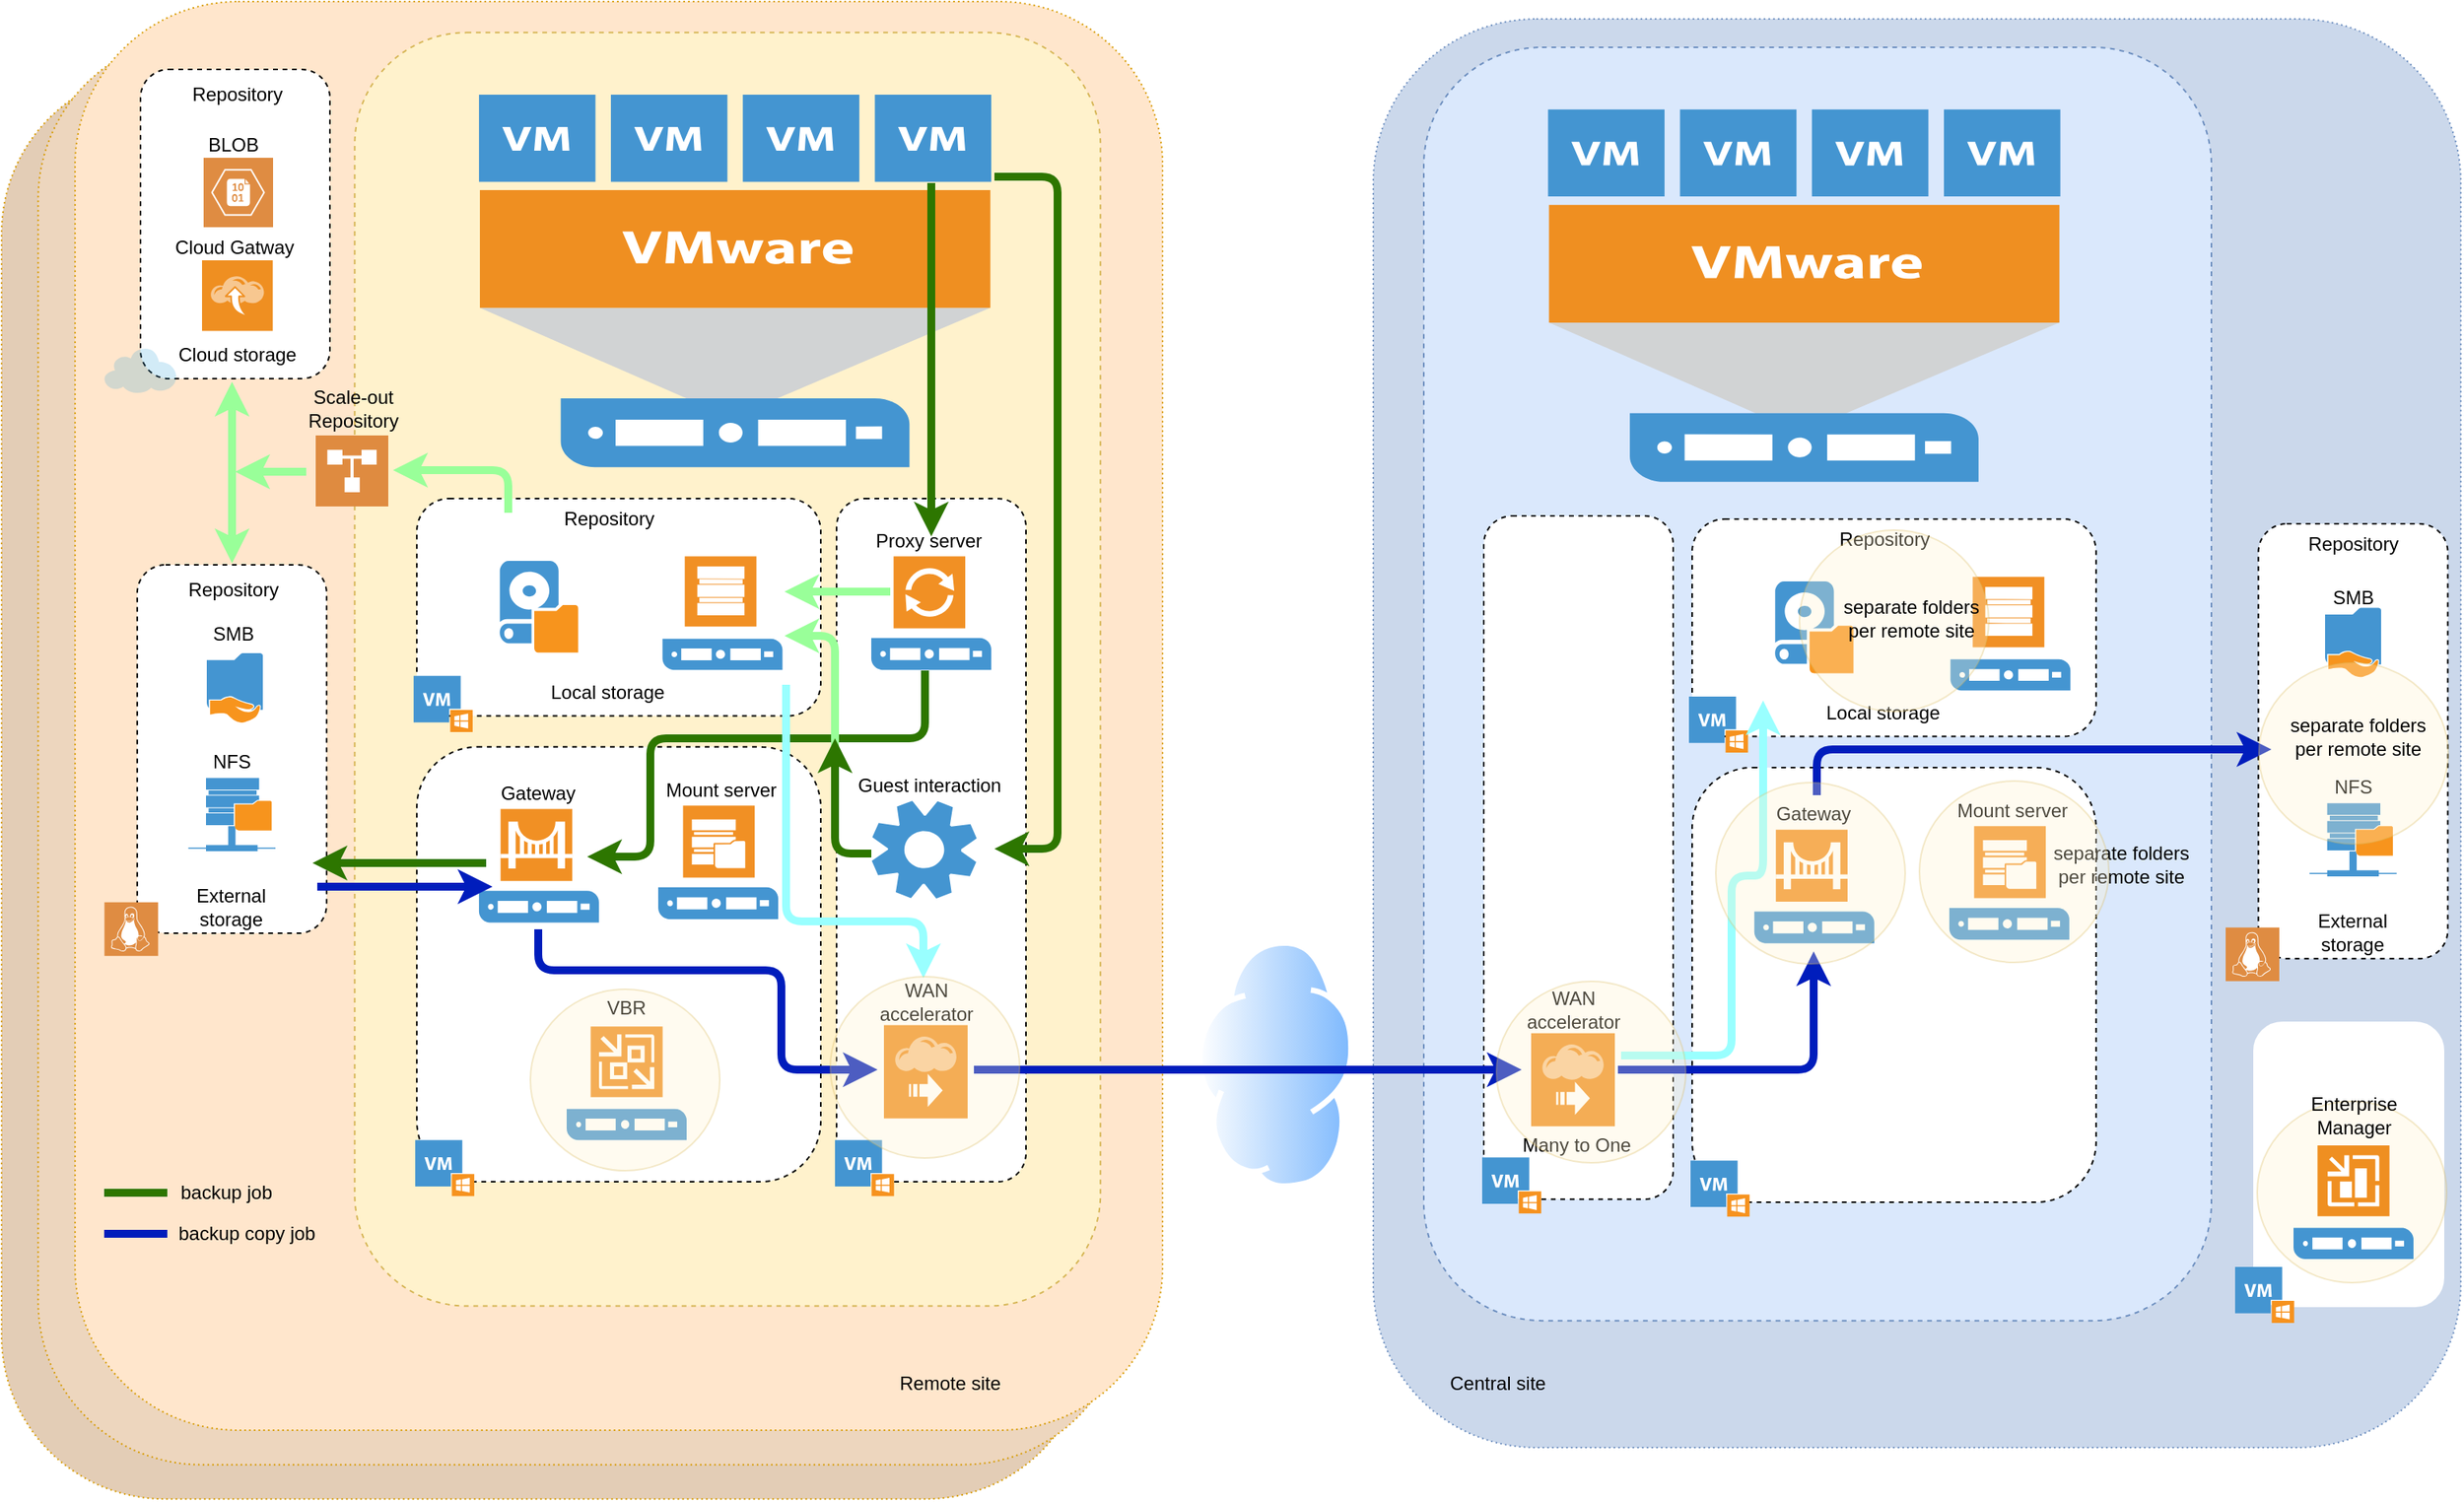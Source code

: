 <mxfile version="14.2.9" type="github">
  <diagram id="h3sAvr2P170l5RKoT_73" name="Page-1">
    <mxGraphModel dx="1941" dy="1081" grid="0" gridSize="19.685" guides="0" tooltips="1" connect="0" arrows="0" fold="1" page="1" pageScale="1" pageWidth="1654" pageHeight="1169" math="0" shadow="0">
      <root>
        <mxCell id="0" />
        <object label="Remote-Central site" id="1">
          <mxCell style="locked=1;" parent="0" />
        </object>
        <mxCell id="hCxuNIcvKfxnNHs4IzGK-46" value="" style="rounded=1;whiteSpace=wrap;html=1;dashed=1;dashPattern=1 2;strokeColor=#d79b00;fillColor=#E3CDB6;" parent="1" vertex="1">
          <mxGeometry x="52.005" y="144.575" width="688.97" height="905.5" as="geometry" />
        </mxCell>
        <mxCell id="hCxuNIcvKfxnNHs4IzGK-45" value="" style="rounded=1;whiteSpace=wrap;html=1;dashed=1;dashPattern=1 2;strokeColor=#d79b00;fillColor=#EDD6BE;" parent="1" vertex="1">
          <mxGeometry x="75.18" y="122.82" width="688.97" height="905.5" as="geometry" />
        </mxCell>
        <mxCell id="hCxuNIcvKfxnNHs4IzGK-2" value="" style="rounded=1;whiteSpace=wrap;html=1;dashed=1;dashPattern=1 2;fillColor=#ffe6cc;strokeColor=#d79b00;" parent="1" vertex="1">
          <mxGeometry x="98.55" y="101" width="688.97" height="905.5" as="geometry" />
        </mxCell>
        <mxCell id="hCxuNIcvKfxnNHs4IzGK-21" value="" style="rounded=1;whiteSpace=wrap;html=1;dashed=1;" parent="1" vertex="1">
          <mxGeometry x="137.91" y="458" width="120" height="233.55" as="geometry" />
        </mxCell>
        <mxCell id="hCxuNIcvKfxnNHs4IzGK-18" value="" style="shadow=0;dashed=0;html=1;strokeColor=none;fillColor=#4495D1;labelPosition=center;verticalLabelPosition=bottom;verticalAlign=top;align=center;outlineConnect=0;shape=mxgraph.veeam.shared_folder;" parent="1" vertex="1">
          <mxGeometry x="182.0" y="514.0" width="35.51" height="44.32" as="geometry" />
        </mxCell>
        <mxCell id="hCxuNIcvKfxnNHs4IzGK-20" value="" style="shadow=0;dashed=0;html=1;strokeColor=none;fillColor=#4495D1;labelPosition=center;verticalLabelPosition=bottom;verticalAlign=top;align=center;outlineConnect=0;shape=mxgraph.veeam.remote_repository;" parent="1" vertex="1">
          <mxGeometry x="170.31" y="593.12" width="55.2" height="46.4" as="geometry" />
        </mxCell>
        <mxCell id="hCxuNIcvKfxnNHs4IzGK-22" value="" style="rounded=1;whiteSpace=wrap;html=1;dashed=1;fillColor=#fff2cc;strokeColor=#d6b656;" parent="1" vertex="1">
          <mxGeometry x="275.71" y="120.68" width="472.44" height="807.08" as="geometry" />
        </mxCell>
        <mxCell id="hCxuNIcvKfxnNHs4IzGK-1" value="" style="pointerEvents=1;shadow=0;dashed=0;html=1;strokeColor=none;fillColor=#4495D1;labelPosition=center;verticalLabelPosition=bottom;verticalAlign=top;align=center;outlineConnect=0;shape=mxgraph.veeam.vmware_host;" parent="1" vertex="1">
          <mxGeometry x="354.45" y="160.05" width="324.53" height="236.02" as="geometry" />
        </mxCell>
        <mxCell id="hCxuNIcvKfxnNHs4IzGK-6" value="" style="rounded=1;whiteSpace=wrap;html=1;dashed=1;" parent="1" vertex="1">
          <mxGeometry x="580.98" y="415.96" width="120" height="433.07" as="geometry" />
        </mxCell>
        <mxCell id="hCxuNIcvKfxnNHs4IzGK-5" value="" style="shadow=0;dashed=0;html=1;strokeColor=none;fillColor=#4495D1;labelPosition=center;verticalLabelPosition=bottom;verticalAlign=top;align=center;outlineConnect=0;shape=mxgraph.veeam.proxy_server;dashPattern=1 2;" parent="1" vertex="1">
          <mxGeometry x="602.98" y="452.57" width="76" height="72" as="geometry" />
        </mxCell>
        <mxCell id="hCxuNIcvKfxnNHs4IzGK-10" value="" style="rounded=1;whiteSpace=wrap;html=1;dashed=1;" parent="1" vertex="1">
          <mxGeometry x="315.08" y="415.96" width="255.9" height="137.79" as="geometry" />
        </mxCell>
        <mxCell id="hCxuNIcvKfxnNHs4IzGK-13" value="" style="shadow=0;dashed=0;html=1;strokeColor=none;fillColor=#4495D1;labelPosition=center;verticalLabelPosition=bottom;verticalAlign=top;align=center;outlineConnect=0;shape=mxgraph.veeam.repository_server;" parent="1" vertex="1">
          <mxGeometry x="470.72" y="452.57" width="76" height="72" as="geometry" />
        </mxCell>
        <mxCell id="hCxuNIcvKfxnNHs4IzGK-19" value="" style="shadow=0;dashed=0;html=1;strokeColor=none;fillColor=#4495D1;labelPosition=center;verticalLabelPosition=bottom;verticalAlign=top;align=center;outlineConnect=0;shape=mxgraph.veeam.local_disk;" parent="1" vertex="1">
          <mxGeometry x="367.62" y="455.47" width="49.66" height="58.21" as="geometry" />
        </mxCell>
        <mxCell id="hCxuNIcvKfxnNHs4IzGK-24" value="SMB" style="text;html=1;strokeColor=none;fillColor=none;align=center;verticalAlign=middle;whiteSpace=wrap;rounded=0;dashed=1;" parent="1" vertex="1">
          <mxGeometry x="179.0" y="492" width="40" height="20" as="geometry" />
        </mxCell>
        <mxCell id="hCxuNIcvKfxnNHs4IzGK-25" value="NFS" style="text;html=1;strokeColor=none;fillColor=none;align=center;verticalAlign=middle;whiteSpace=wrap;rounded=0;dashed=1;" parent="1" vertex="1">
          <mxGeometry x="177.91" y="573.12" width="40" height="20" as="geometry" />
        </mxCell>
        <mxCell id="hCxuNIcvKfxnNHs4IzGK-26" value="External storage" style="text;html=1;strokeColor=none;fillColor=none;align=center;verticalAlign=middle;whiteSpace=wrap;rounded=0;dashed=1;" parent="1" vertex="1">
          <mxGeometry x="154.33" y="664.8" width="87.17" height="20" as="geometry" />
        </mxCell>
        <mxCell id="hCxuNIcvKfxnNHs4IzGK-32" value="Proxy server" style="text;html=1;strokeColor=none;fillColor=none;align=center;verticalAlign=middle;whiteSpace=wrap;rounded=0;dashed=1;" parent="1" vertex="1">
          <mxGeometry x="599.8" y="432.57" width="79.18" height="20" as="geometry" />
        </mxCell>
        <mxCell id="hCxuNIcvKfxnNHs4IzGK-33" value="Repository" style="text;html=1;strokeColor=none;fillColor=none;align=center;verticalAlign=middle;whiteSpace=wrap;rounded=0;dashed=1;" parent="1" vertex="1">
          <mxGeometry x="179.0" y="464" width="40" height="20" as="geometry" />
        </mxCell>
        <mxCell id="hCxuNIcvKfxnNHs4IzGK-34" value="Local storage" style="text;whiteSpace=wrap;html=1;" parent="1" vertex="1">
          <mxGeometry x="398.3" y="524.57" width="98.42" height="39.37" as="geometry" />
        </mxCell>
        <mxCell id="hCxuNIcvKfxnNHs4IzGK-35" value="Repository" style="text;html=1;strokeColor=none;fillColor=none;align=center;verticalAlign=middle;whiteSpace=wrap;rounded=0;dashed=1;" parent="1" vertex="1">
          <mxGeometry x="417.28" y="418.96" width="40" height="20" as="geometry" />
        </mxCell>
        <mxCell id="hCxuNIcvKfxnNHs4IzGK-7" value="" style="shadow=0;dashed=0;html=1;strokeColor=none;fillColor=#EF8F21;labelPosition=center;verticalLabelPosition=bottom;verticalAlign=top;align=center;outlineConnect=0;shape=mxgraph.veeam.2d.built_in_wan_acceleration;" parent="1" vertex="1">
          <mxGeometry x="611.01" y="749.8" width="53.03" height="59.05" as="geometry" />
        </mxCell>
        <mxCell id="hCxuNIcvKfxnNHs4IzGK-8" value="" style="shadow=0;dashed=0;html=1;strokeColor=none;fillColor=#4495D1;labelPosition=center;verticalLabelPosition=bottom;verticalAlign=top;align=center;outlineConnect=0;shape=mxgraph.veeam.2d.service;fontSize=8;" parent="1" vertex="1">
          <mxGeometry x="603.32" y="607.57" width="66.43" height="61.92" as="geometry" />
        </mxCell>
        <mxCell id="hCxuNIcvKfxnNHs4IzGK-30" value="Guest interaction " style="text;html=1;strokeColor=none;fillColor=none;align=center;verticalAlign=middle;whiteSpace=wrap;rounded=0;dashed=1;" parent="1" vertex="1">
          <mxGeometry x="591.01" y="587.57" width="98.42" height="20" as="geometry" />
        </mxCell>
        <mxCell id="hCxuNIcvKfxnNHs4IzGK-31" value="WAN accelerator" style="text;html=1;strokeColor=none;fillColor=none;align=center;verticalAlign=middle;whiteSpace=wrap;rounded=0;dashed=1;" parent="1" vertex="1">
          <mxGeometry x="617.53" y="724.57" width="40" height="20" as="geometry" />
        </mxCell>
        <mxCell id="hCxuNIcvKfxnNHs4IzGK-11" value="" style="rounded=1;whiteSpace=wrap;html=1;dashed=1;" parent="1" vertex="1">
          <mxGeometry x="315.08" y="573.43" width="255.9" height="275.59" as="geometry" />
        </mxCell>
        <mxCell id="hCxuNIcvKfxnNHs4IzGK-4" value="" style="shadow=0;dashed=0;html=1;strokeColor=none;fillColor=#4495D1;labelPosition=center;verticalLabelPosition=bottom;verticalAlign=top;align=center;outlineConnect=0;shape=mxgraph.veeam.2d.veeam_backup_and_replication_server;dashPattern=1 2;" parent="1" vertex="1">
          <mxGeometry x="410.01" y="750.57" width="76" height="72" as="geometry" />
        </mxCell>
        <mxCell id="hCxuNIcvKfxnNHs4IzGK-9" value="" style="shadow=0;dashed=0;html=1;strokeColor=none;fillColor=#4495D1;labelPosition=center;verticalLabelPosition=bottom;verticalAlign=top;align=center;outlineConnect=0;shape=mxgraph.veeam.mount_server;" parent="1" vertex="1">
          <mxGeometry x="468.01" y="610.57" width="76" height="72" as="geometry" />
        </mxCell>
        <mxCell id="hCxuNIcvKfxnNHs4IzGK-12" value="" style="shadow=0;dashed=0;html=1;strokeColor=none;fillColor=#4495D1;labelPosition=center;verticalLabelPosition=bottom;verticalAlign=top;align=center;outlineConnect=0;shape=mxgraph.veeam.gateway_server;" parent="1" vertex="1">
          <mxGeometry x="354.45" y="612.8" width="76" height="72" as="geometry" />
        </mxCell>
        <mxCell id="hCxuNIcvKfxnNHs4IzGK-27" value="VBR" style="text;html=1;strokeColor=none;fillColor=none;align=center;verticalAlign=middle;whiteSpace=wrap;rounded=0;dashed=1;" parent="1" vertex="1">
          <mxGeometry x="428.01" y="728.57" width="40" height="20" as="geometry" />
        </mxCell>
        <mxCell id="hCxuNIcvKfxnNHs4IzGK-28" value="Gateway" style="text;html=1;strokeColor=none;fillColor=none;align=center;verticalAlign=middle;whiteSpace=wrap;rounded=0;dashed=1;" parent="1" vertex="1">
          <mxGeometry x="372.45" y="592.8" width="40" height="20" as="geometry" />
        </mxCell>
        <mxCell id="hCxuNIcvKfxnNHs4IzGK-29" value="Mount server" style="text;html=1;strokeColor=none;fillColor=none;align=center;verticalAlign=middle;whiteSpace=wrap;rounded=0;dashed=1;" parent="1" vertex="1">
          <mxGeometry x="468.01" y="590.57" width="80.43" height="20" as="geometry" />
        </mxCell>
        <mxCell id="hCxuNIcvKfxnNHs4IzGK-39" value="" style="shadow=0;dashed=0;html=1;strokeColor=none;fillColor=#4495D1;labelPosition=center;verticalLabelPosition=bottom;verticalAlign=top;align=center;outlineConnect=0;shape=mxgraph.veeam.vm_windows;" parent="1" vertex="1">
          <mxGeometry x="579.98" y="822.59" width="37.39" height="35.54" as="geometry" />
        </mxCell>
        <mxCell id="hCxuNIcvKfxnNHs4IzGK-40" value="" style="shadow=0;dashed=0;html=1;strokeColor=none;fillColor=#4495D1;labelPosition=center;verticalLabelPosition=bottom;verticalAlign=top;align=center;outlineConnect=0;shape=mxgraph.veeam.vm_windows;" parent="1" vertex="1">
          <mxGeometry x="314.06" y="822.59" width="37.39" height="35.54" as="geometry" />
        </mxCell>
        <mxCell id="hCxuNIcvKfxnNHs4IzGK-41" value="" style="shadow=0;dashed=0;html=1;strokeColor=none;fillColor=#4495D1;labelPosition=center;verticalLabelPosition=bottom;verticalAlign=top;align=center;outlineConnect=0;shape=mxgraph.veeam.vm_windows;" parent="1" vertex="1">
          <mxGeometry x="313.055" y="528.405" width="37.39" height="35.54" as="geometry" />
        </mxCell>
        <mxCell id="hCxuNIcvKfxnNHs4IzGK-42" value="" style="pointerEvents=1;shadow=0;dashed=0;html=1;strokeColor=none;fillColor=#DF8C42;labelPosition=center;verticalLabelPosition=bottom;verticalAlign=top;align=center;outlineConnect=0;shape=mxgraph.veeam2.linux;" parent="1" vertex="1">
          <mxGeometry x="117.17" y="671.85" width="34" height="34" as="geometry" />
        </mxCell>
        <mxCell id="hCxuNIcvKfxnNHs4IzGK-47" value="Remote site" style="text;html=1;strokeColor=none;fillColor=none;align=center;verticalAlign=middle;whiteSpace=wrap;rounded=0;dashed=1;" parent="1" vertex="1">
          <mxGeometry x="610.35" y="967.13" width="85.85" height="20" as="geometry" />
        </mxCell>
        <mxCell id="hCxuNIcvKfxnNHs4IzGK-68" value="" style="rounded=1;whiteSpace=wrap;html=1;dashed=1;dashPattern=1 2;strokeColor=#6c8ebf;fillColor=#CBD8EB;" parent="1" vertex="1">
          <mxGeometry x="921" y="112" width="688.97" height="905.5" as="geometry" />
        </mxCell>
        <mxCell id="hCxuNIcvKfxnNHs4IzGK-69" value="" style="rounded=1;whiteSpace=wrap;html=1;dashed=1;" parent="1" vertex="1">
          <mxGeometry x="1481.74" y="432.0" width="120" height="275.59" as="geometry" />
        </mxCell>
        <mxCell id="hCxuNIcvKfxnNHs4IzGK-70" value="" style="shadow=0;dashed=0;html=1;strokeColor=none;fillColor=#4495D1;labelPosition=center;verticalLabelPosition=bottom;verticalAlign=top;align=center;outlineConnect=0;shape=mxgraph.veeam.shared_folder;" parent="1" vertex="1">
          <mxGeometry x="1523.99" y="485.21" width="35.51" height="44.32" as="geometry" />
        </mxCell>
        <mxCell id="hCxuNIcvKfxnNHs4IzGK-71" value="" style="shadow=0;dashed=0;html=1;strokeColor=none;fillColor=#4495D1;labelPosition=center;verticalLabelPosition=bottom;verticalAlign=top;align=center;outlineConnect=0;shape=mxgraph.veeam.remote_repository;" parent="1" vertex="1">
          <mxGeometry x="1514.14" y="609.16" width="55.2" height="46.4" as="geometry" />
        </mxCell>
        <mxCell id="hCxuNIcvKfxnNHs4IzGK-72" value="" style="rounded=1;whiteSpace=wrap;html=1;dashed=1;fillColor=#dae8fc;strokeColor=#6c8ebf;" parent="1" vertex="1">
          <mxGeometry x="953" y="130" width="499" height="807.08" as="geometry" />
        </mxCell>
        <mxCell id="hCxuNIcvKfxnNHs4IzGK-73" value="" style="pointerEvents=1;shadow=0;dashed=0;html=1;strokeColor=none;fillColor=#4495D1;labelPosition=center;verticalLabelPosition=bottom;verticalAlign=top;align=center;outlineConnect=0;shape=mxgraph.veeam.vmware_host;" parent="1" vertex="1">
          <mxGeometry x="1031.74" y="169.37" width="324.53" height="236.02" as="geometry" />
        </mxCell>
        <mxCell id="hCxuNIcvKfxnNHs4IzGK-74" value="" style="rounded=1;whiteSpace=wrap;html=1;dashed=1;" parent="1" vertex="1">
          <mxGeometry x="991" y="427" width="120" height="433.07" as="geometry" />
        </mxCell>
        <mxCell id="hCxuNIcvKfxnNHs4IzGK-75" value="" style="shadow=0;dashed=0;html=1;strokeColor=none;fillColor=#4495D1;labelPosition=center;verticalLabelPosition=bottom;verticalAlign=top;align=center;outlineConnect=0;shape=mxgraph.veeam.proxy_server;dashPattern=1 2;" parent="1" vertex="1">
          <mxGeometry x="1013" y="463.61" width="76" height="72" as="geometry" />
        </mxCell>
        <mxCell id="hCxuNIcvKfxnNHs4IzGK-76" value="" style="rounded=1;whiteSpace=wrap;html=1;dashed=1;" parent="1" vertex="1">
          <mxGeometry x="1123.02" y="429" width="255.9" height="137.79" as="geometry" />
        </mxCell>
        <mxCell id="hCxuNIcvKfxnNHs4IzGK-77" value="" style="shadow=0;dashed=0;html=1;strokeColor=none;fillColor=#4495D1;labelPosition=center;verticalLabelPosition=bottom;verticalAlign=top;align=center;outlineConnect=0;shape=mxgraph.veeam.repository_server;" parent="1" vertex="1">
          <mxGeometry x="1286.66" y="465.61" width="76" height="72" as="geometry" />
        </mxCell>
        <mxCell id="hCxuNIcvKfxnNHs4IzGK-78" value="" style="shadow=0;dashed=0;html=1;strokeColor=none;fillColor=#4495D1;labelPosition=center;verticalLabelPosition=bottom;verticalAlign=top;align=center;outlineConnect=0;shape=mxgraph.veeam.local_disk;" parent="1" vertex="1">
          <mxGeometry x="1175.56" y="468.51" width="49.66" height="58.21" as="geometry" />
        </mxCell>
        <mxCell id="hCxuNIcvKfxnNHs4IzGK-79" value="SMB" style="text;html=1;strokeColor=none;fillColor=none;align=center;verticalAlign=middle;whiteSpace=wrap;rounded=0;dashed=1;" parent="1" vertex="1">
          <mxGeometry x="1521.75" y="469.37" width="40" height="20" as="geometry" />
        </mxCell>
        <mxCell id="hCxuNIcvKfxnNHs4IzGK-80" value="NFS" style="text;html=1;strokeColor=none;fillColor=none;align=center;verticalAlign=middle;whiteSpace=wrap;rounded=0;dashed=1;" parent="1" vertex="1">
          <mxGeometry x="1521.74" y="589.16" width="40" height="20" as="geometry" />
        </mxCell>
        <mxCell id="hCxuNIcvKfxnNHs4IzGK-81" value="External storage" style="text;html=1;strokeColor=none;fillColor=none;align=center;verticalAlign=middle;whiteSpace=wrap;rounded=0;dashed=1;" parent="1" vertex="1">
          <mxGeometry x="1498.16" y="680.84" width="87.17" height="20" as="geometry" />
        </mxCell>
        <mxCell id="hCxuNIcvKfxnNHs4IzGK-82" value="Proxy server" style="text;html=1;strokeColor=none;fillColor=none;align=center;verticalAlign=middle;whiteSpace=wrap;rounded=0;dashed=1;" parent="1" vertex="1">
          <mxGeometry x="1009.82" y="443.61" width="79.18" height="20" as="geometry" />
        </mxCell>
        <mxCell id="hCxuNIcvKfxnNHs4IzGK-83" value="Repository" style="text;html=1;strokeColor=none;fillColor=none;align=center;verticalAlign=middle;whiteSpace=wrap;rounded=0;dashed=1;" parent="1" vertex="1">
          <mxGeometry x="1521.5" y="435" width="40" height="20" as="geometry" />
        </mxCell>
        <mxCell id="hCxuNIcvKfxnNHs4IzGK-84" value="Local storage" style="text;whiteSpace=wrap;html=1;" parent="1" vertex="1">
          <mxGeometry x="1206.24" y="537.61" width="98.42" height="39.37" as="geometry" />
        </mxCell>
        <mxCell id="hCxuNIcvKfxnNHs4IzGK-85" value="Repository" style="text;html=1;strokeColor=none;fillColor=none;align=center;verticalAlign=middle;whiteSpace=wrap;rounded=0;dashed=1;" parent="1" vertex="1">
          <mxGeometry x="1225.22" y="432" width="40" height="20" as="geometry" />
        </mxCell>
        <mxCell id="hCxuNIcvKfxnNHs4IzGK-86" value="" style="shadow=0;dashed=0;html=1;strokeColor=none;fillColor=#EF8F21;labelPosition=center;verticalLabelPosition=bottom;verticalAlign=top;align=center;outlineConnect=0;shape=mxgraph.veeam.2d.built_in_wan_acceleration;" parent="1" vertex="1">
          <mxGeometry x="1021.03" y="754.84" width="53.03" height="59.05" as="geometry" />
        </mxCell>
        <mxCell id="hCxuNIcvKfxnNHs4IzGK-87" value="" style="shadow=0;dashed=0;html=1;strokeColor=none;fillColor=#4495D1;labelPosition=center;verticalLabelPosition=bottom;verticalAlign=top;align=center;outlineConnect=0;shape=mxgraph.veeam.2d.service;fontSize=8;" parent="1" vertex="1">
          <mxGeometry x="1016.34" y="611.61" width="66.43" height="61.92" as="geometry" />
        </mxCell>
        <mxCell id="hCxuNIcvKfxnNHs4IzGK-88" value="Guest interaction " style="text;html=1;strokeColor=none;fillColor=none;align=center;verticalAlign=middle;whiteSpace=wrap;rounded=0;dashed=1;" parent="1" vertex="1">
          <mxGeometry x="1004.03" y="591.61" width="98.42" height="20" as="geometry" />
        </mxCell>
        <mxCell id="hCxuNIcvKfxnNHs4IzGK-89" value="WAN accelerator" style="text;html=1;strokeColor=none;fillColor=none;align=center;verticalAlign=middle;whiteSpace=wrap;rounded=0;dashed=1;" parent="1" vertex="1">
          <mxGeometry x="1027.55" y="729.61" width="40" height="20" as="geometry" />
        </mxCell>
        <mxCell id="hCxuNIcvKfxnNHs4IzGK-90" value="" style="rounded=1;whiteSpace=wrap;html=1;dashed=1;" parent="1" vertex="1">
          <mxGeometry x="1123.02" y="586.47" width="255.9" height="275.59" as="geometry" />
        </mxCell>
        <mxCell id="hCxuNIcvKfxnNHs4IzGK-91" value="" style="shadow=0;dashed=0;html=1;strokeColor=none;fillColor=#4495D1;labelPosition=center;verticalLabelPosition=bottom;verticalAlign=top;align=center;outlineConnect=0;shape=mxgraph.veeam.2d.veeam_backup_and_replication_server;dashPattern=1 2;" parent="1" vertex="1">
          <mxGeometry x="1195" y="757" width="76" height="72" as="geometry" />
        </mxCell>
        <mxCell id="hCxuNIcvKfxnNHs4IzGK-92" value="" style="shadow=0;dashed=0;html=1;strokeColor=none;fillColor=#4495D1;labelPosition=center;verticalLabelPosition=bottom;verticalAlign=top;align=center;outlineConnect=0;shape=mxgraph.veeam.mount_server;" parent="1" vertex="1">
          <mxGeometry x="1285.95" y="623.61" width="76" height="72" as="geometry" />
        </mxCell>
        <mxCell id="hCxuNIcvKfxnNHs4IzGK-93" value="" style="shadow=0;dashed=0;html=1;strokeColor=none;fillColor=#4495D1;labelPosition=center;verticalLabelPosition=bottom;verticalAlign=top;align=center;outlineConnect=0;shape=mxgraph.veeam.gateway_server;" parent="1" vertex="1">
          <mxGeometry x="1162.39" y="625.84" width="76" height="72" as="geometry" />
        </mxCell>
        <mxCell id="hCxuNIcvKfxnNHs4IzGK-94" value="VBR" style="text;html=1;strokeColor=none;fillColor=none;align=center;verticalAlign=middle;whiteSpace=wrap;rounded=0;dashed=1;" parent="1" vertex="1">
          <mxGeometry x="1213" y="735.0" width="40" height="20" as="geometry" />
        </mxCell>
        <mxCell id="hCxuNIcvKfxnNHs4IzGK-95" value="Gateway" style="text;html=1;strokeColor=none;fillColor=none;align=center;verticalAlign=middle;whiteSpace=wrap;rounded=0;dashed=1;" parent="1" vertex="1">
          <mxGeometry x="1180.39" y="605.84" width="40" height="20" as="geometry" />
        </mxCell>
        <mxCell id="hCxuNIcvKfxnNHs4IzGK-96" value="Mount server" style="text;html=1;strokeColor=none;fillColor=none;align=center;verticalAlign=middle;whiteSpace=wrap;rounded=0;dashed=1;" parent="1" vertex="1">
          <mxGeometry x="1285.95" y="603.61" width="80.43" height="20" as="geometry" />
        </mxCell>
        <mxCell id="hCxuNIcvKfxnNHs4IzGK-97" value="" style="shadow=0;dashed=0;html=1;strokeColor=none;fillColor=#4495D1;labelPosition=center;verticalLabelPosition=bottom;verticalAlign=top;align=center;outlineConnect=0;shape=mxgraph.veeam.vm_windows;" parent="1" vertex="1">
          <mxGeometry x="990" y="833.63" width="37.39" height="35.54" as="geometry" />
        </mxCell>
        <mxCell id="hCxuNIcvKfxnNHs4IzGK-98" value="" style="shadow=0;dashed=0;html=1;strokeColor=none;fillColor=#4495D1;labelPosition=center;verticalLabelPosition=bottom;verticalAlign=top;align=center;outlineConnect=0;shape=mxgraph.veeam.vm_windows;" parent="1" vertex="1">
          <mxGeometry x="1122" y="835.63" width="37.39" height="35.54" as="geometry" />
        </mxCell>
        <mxCell id="hCxuNIcvKfxnNHs4IzGK-99" value="" style="shadow=0;dashed=0;html=1;strokeColor=none;fillColor=#4495D1;labelPosition=center;verticalLabelPosition=bottom;verticalAlign=top;align=center;outlineConnect=0;shape=mxgraph.veeam.vm_windows;" parent="1" vertex="1">
          <mxGeometry x="1120.995" y="541.445" width="37.39" height="35.54" as="geometry" />
        </mxCell>
        <mxCell id="hCxuNIcvKfxnNHs4IzGK-100" value="" style="pointerEvents=1;shadow=0;dashed=0;html=1;strokeColor=none;fillColor=#DF8C42;labelPosition=center;verticalLabelPosition=bottom;verticalAlign=top;align=center;outlineConnect=0;shape=mxgraph.veeam2.linux;" parent="1" vertex="1">
          <mxGeometry x="1461" y="687.89" width="34" height="34" as="geometry" />
        </mxCell>
        <mxCell id="hCxuNIcvKfxnNHs4IzGK-101" value="Central site" style="text;html=1;strokeColor=none;fillColor=none;align=center;verticalAlign=middle;whiteSpace=wrap;rounded=0;dashed=1;" parent="1" vertex="1">
          <mxGeometry x="957.0" y="967" width="85.85" height="20" as="geometry" />
        </mxCell>
        <mxCell id="hCxuNIcvKfxnNHs4IzGK-113" value="" style="rounded=1;whiteSpace=wrap;html=1;dashed=1;" parent="1" vertex="1">
          <mxGeometry x="140" y="144" width="120" height="196" as="geometry" />
        </mxCell>
        <mxCell id="hCxuNIcvKfxnNHs4IzGK-114" value="Cloud storage" style="text;html=1;strokeColor=none;fillColor=none;align=center;verticalAlign=middle;whiteSpace=wrap;rounded=0;dashed=1;" parent="1" vertex="1">
          <mxGeometry x="158.0" y="315.0" width="87.17" height="20" as="geometry" />
        </mxCell>
        <mxCell id="hCxuNIcvKfxnNHs4IzGK-115" value="Scale-out Repository" style="text;html=1;strokeColor=none;fillColor=none;align=center;verticalAlign=middle;whiteSpace=wrap;rounded=0;dashed=1;" parent="1" vertex="1">
          <mxGeometry x="245" y="336" width="60.24" height="45" as="geometry" />
        </mxCell>
        <mxCell id="hCxuNIcvKfxnNHs4IzGK-116" value="" style="pointerEvents=1;shadow=0;dashed=0;html=1;strokeColor=none;fillColor=#DF8C42;labelPosition=center;verticalLabelPosition=bottom;verticalAlign=top;align=center;outlineConnect=0;shape=mxgraph.veeam2.scale_out_backup_repository2;" parent="1" vertex="1">
          <mxGeometry x="251" y="376" width="46" height="45" as="geometry" />
        </mxCell>
        <mxCell id="hCxuNIcvKfxnNHs4IzGK-117" value="" style="shadow=0;dashed=0;html=1;strokeColor=none;fillColor=#EF8F21;labelPosition=center;verticalLabelPosition=bottom;verticalAlign=top;align=center;outlineConnect=0;shape=mxgraph.veeam.2d.veeam_cloud_connect;" parent="1" vertex="1">
          <mxGeometry x="179" y="265" width="44.8" height="44.8" as="geometry" />
        </mxCell>
        <mxCell id="hCxuNIcvKfxnNHs4IzGK-118" value="&lt;br&gt;&lt;div&gt;Repository&lt;/div&gt;" style="text;html=1;strokeColor=none;fillColor=none;align=center;verticalAlign=middle;whiteSpace=wrap;rounded=0;dashed=1;" parent="1" vertex="1">
          <mxGeometry x="170" y="145" width="63" height="13" as="geometry" />
        </mxCell>
        <mxCell id="hCxuNIcvKfxnNHs4IzGK-119" value="" style="pointerEvents=1;shadow=0;dashed=0;html=1;strokeColor=none;fillColor=#DF8C42;labelPosition=center;verticalLabelPosition=bottom;verticalAlign=top;align=center;outlineConnect=0;shape=mxgraph.veeam2.azure_blob;" parent="1" vertex="1">
          <mxGeometry x="180" y="200" width="44" height="44" as="geometry" />
        </mxCell>
        <mxCell id="hCxuNIcvKfxnNHs4IzGK-120" value="&lt;div&gt;BLOB&lt;/div&gt;&lt;div&gt;&lt;/div&gt;" style="text;whiteSpace=wrap;html=1;" parent="1" vertex="1">
          <mxGeometry x="181" y="178.0" width="40.51" height="23.84" as="geometry" />
        </mxCell>
        <mxCell id="hCxuNIcvKfxnNHs4IzGK-121" value="Cloud Gatway" style="text;whiteSpace=wrap;html=1;" parent="1" vertex="1">
          <mxGeometry x="160" y="243" width="99" height="24.01" as="geometry" />
        </mxCell>
        <mxCell id="hCxuNIcvKfxnNHs4IzGK-124" value="" style="shadow=0;dashed=0;html=1;strokeColor=#001DBC;fillColor=#0050ef;labelPosition=center;verticalLabelPosition=bottom;verticalAlign=top;align=center;outlineConnect=0;shape=mxgraph.veeam.2d.cloud;fontColor=#ffffff;strokeWidth=4;" parent="1" vertex="1">
          <mxGeometry x="117" y="321" width="45.8" height="28" as="geometry" />
        </mxCell>
        <mxCell id="hCxuNIcvKfxnNHs4IzGK-149" value="Many to One" style="text;html=1;strokeColor=none;fillColor=none;align=center;verticalAlign=middle;whiteSpace=wrap;rounded=0;dashed=1;" parent="1" vertex="1">
          <mxGeometry x="1003.995" y="815.995" width="92" height="20" as="geometry" />
        </mxCell>
        <mxCell id="hCxuNIcvKfxnNHs4IzGK-150" value="" style="shadow=0;dashed=0;html=1;strokeColor=none;fillColor=#4495D1;labelPosition=center;verticalLabelPosition=bottom;verticalAlign=top;align=center;outlineConnect=0;shape=mxgraph.veeam.2d.veeam_backup_enterprise_manager_server;" parent="1" vertex="1">
          <mxGeometry x="1291.995" y="757.995" width="76" height="72" as="geometry" />
        </mxCell>
        <mxCell id="hCxuNIcvKfxnNHs4IzGK-151" value="Enterprise Manager" style="text;html=1;strokeColor=none;fillColor=none;align=center;verticalAlign=middle;whiteSpace=wrap;rounded=0;dashed=1;" parent="1" vertex="1">
          <mxGeometry x="1292" y="720" width="81" height="37.32" as="geometry" />
        </mxCell>
        <mxCell id="hCxuNIcvKfxnNHs4IzGK-153" value="" style="aspect=fixed;perimeter=ellipsePerimeter;html=1;align=center;shadow=0;dashed=0;spacingTop=3;image;image=img/lib/active_directory/internet_cloud.svg;strokeWidth=4;fillColor=#E3CDB6;rotation=-90;" parent="1" vertex="1">
          <mxGeometry x="780" y="725" width="158" height="99.54" as="geometry" />
        </mxCell>
        <object label="Backup flow" id="hCxuNIcvKfxnNHs4IzGK-52">
          <mxCell style="locked=1;" parent="0" />
        </object>
        <mxCell id="hCxuNIcvKfxnNHs4IzGK-102" value="" style="endArrow=classic;html=1;strokeColor=#2D7600;strokeWidth=5;fillColor=#60a917;" parent="hCxuNIcvKfxnNHs4IzGK-52" edge="1">
          <mxGeometry width="50" height="50" relative="1" as="geometry">
            <mxPoint x="641" y="216" as="sourcePoint" />
            <mxPoint x="641" y="440" as="targetPoint" />
          </mxGeometry>
        </mxCell>
        <mxCell id="hCxuNIcvKfxnNHs4IzGK-103" value="" style="endArrow=classic;html=1;strokeWidth=5;fillColor=#60a917;strokeColor=#99FF99;" parent="hCxuNIcvKfxnNHs4IzGK-52" edge="1">
          <mxGeometry width="50" height="50" relative="1" as="geometry">
            <mxPoint x="615" y="475" as="sourcePoint" />
            <mxPoint x="548" y="475" as="targetPoint" />
          </mxGeometry>
        </mxCell>
        <mxCell id="hCxuNIcvKfxnNHs4IzGK-106" value="" style="endArrow=classic;html=1;strokeColor=#2D7600;strokeWidth=5;fillColor=#60a917;" parent="hCxuNIcvKfxnNHs4IzGK-52" edge="1">
          <mxGeometry width="50" height="50" relative="1" as="geometry">
            <mxPoint x="637" y="525" as="sourcePoint" />
            <mxPoint x="423" y="643" as="targetPoint" />
            <Array as="points">
              <mxPoint x="637" y="568" />
              <mxPoint x="463" y="568" />
              <mxPoint x="463" y="643" />
            </Array>
          </mxGeometry>
        </mxCell>
        <mxCell id="hCxuNIcvKfxnNHs4IzGK-107" value="" style="endArrow=classic;html=1;strokeColor=#2D7600;strokeWidth=5;fillColor=#60a917;" parent="hCxuNIcvKfxnNHs4IzGK-52" edge="1">
          <mxGeometry width="50" height="50" relative="1" as="geometry">
            <mxPoint x="359" y="647" as="sourcePoint" />
            <mxPoint x="249" y="647" as="targetPoint" />
          </mxGeometry>
        </mxCell>
        <mxCell id="hCxuNIcvKfxnNHs4IzGK-108" value="" style="endArrow=classic;html=1;strokeColor=#2D7600;strokeWidth=5;fillColor=#60a917;" parent="hCxuNIcvKfxnNHs4IzGK-52" edge="1">
          <mxGeometry width="50" height="50" relative="1" as="geometry">
            <mxPoint x="681" y="212" as="sourcePoint" />
            <mxPoint x="681" y="638" as="targetPoint" />
            <Array as="points">
              <mxPoint x="721" y="212" />
              <mxPoint x="721" y="638" />
            </Array>
          </mxGeometry>
        </mxCell>
        <mxCell id="hCxuNIcvKfxnNHs4IzGK-110" value="" style="endArrow=none;html=1;strokeColor=#2D7600;strokeWidth=5;fillColor=#60a917;" parent="hCxuNIcvKfxnNHs4IzGK-52" target="hCxuNIcvKfxnNHs4IzGK-111" edge="1">
          <mxGeometry width="50" height="50" relative="1" as="geometry">
            <mxPoint x="117" y="856" as="sourcePoint" />
            <mxPoint x="189" y="856" as="targetPoint" />
          </mxGeometry>
        </mxCell>
        <mxCell id="hCxuNIcvKfxnNHs4IzGK-111" value="backup job" style="text;html=1;strokeColor=none;fillColor=none;align=center;verticalAlign=middle;whiteSpace=wrap;rounded=0;" parent="hCxuNIcvKfxnNHs4IzGK-52" vertex="1">
          <mxGeometry x="157" y="846" width="75" height="20" as="geometry" />
        </mxCell>
        <mxCell id="hCxuNIcvKfxnNHs4IzGK-112" value="" style="endArrow=classic;html=1;strokeWidth=5;fillColor=#60a917;strokeColor=#99FF99;" parent="hCxuNIcvKfxnNHs4IzGK-52" edge="1">
          <mxGeometry width="50" height="50" relative="1" as="geometry">
            <mxPoint x="580" y="573" as="sourcePoint" />
            <mxPoint x="548" y="503" as="targetPoint" />
            <Array as="points">
              <mxPoint x="580" y="552" />
              <mxPoint x="580" y="503" />
            </Array>
          </mxGeometry>
        </mxCell>
        <mxCell id="hCxuNIcvKfxnNHs4IzGK-109" value="" style="endArrow=classic;html=1;strokeColor=#2D7600;strokeWidth=5;fillColor=#60a917;" parent="hCxuNIcvKfxnNHs4IzGK-52" edge="1">
          <mxGeometry width="50" height="50" relative="1" as="geometry">
            <mxPoint x="603" y="641" as="sourcePoint" />
            <mxPoint x="580" y="568" as="targetPoint" />
            <Array as="points">
              <mxPoint x="580" y="641" />
            </Array>
          </mxGeometry>
        </mxCell>
        <mxCell id="hCxuNIcvKfxnNHs4IzGK-128" value="" style="endArrow=classic;startArrow=classic;html=1;strokeColor=#99FF99;strokeWidth=5;fillColor=#FFE6CC;" parent="hCxuNIcvKfxnNHs4IzGK-52" edge="1">
          <mxGeometry width="50" height="50" relative="1" as="geometry">
            <mxPoint x="198" y="457" as="sourcePoint" />
            <mxPoint x="198" y="342" as="targetPoint" />
          </mxGeometry>
        </mxCell>
        <mxCell id="hCxuNIcvKfxnNHs4IzGK-129" value="" style="endArrow=classic;html=1;strokeColor=#99FF99;strokeWidth=5;fillColor=#FFE6CC;" parent="hCxuNIcvKfxnNHs4IzGK-52" edge="1">
          <mxGeometry width="50" height="50" relative="1" as="geometry">
            <mxPoint x="373" y="425" as="sourcePoint" />
            <mxPoint x="300" y="398" as="targetPoint" />
            <Array as="points">
              <mxPoint x="373" y="398" />
            </Array>
          </mxGeometry>
        </mxCell>
        <mxCell id="hCxuNIcvKfxnNHs4IzGK-130" value="" style="endArrow=classic;html=1;strokeColor=#99FF99;strokeWidth=5;fillColor=#FFE6CC;" parent="hCxuNIcvKfxnNHs4IzGK-52" edge="1">
          <mxGeometry width="50" height="50" relative="1" as="geometry">
            <mxPoint x="245" y="399" as="sourcePoint" />
            <mxPoint x="200" y="399" as="targetPoint" />
          </mxGeometry>
        </mxCell>
        <mxCell id="hCxuNIcvKfxnNHs4IzGK-131" value="" style="endArrow=classic;html=1;strokeColor=#001DBC;strokeWidth=5;fillColor=#0050ef;" parent="hCxuNIcvKfxnNHs4IzGK-52" edge="1">
          <mxGeometry width="50" height="50" relative="1" as="geometry">
            <mxPoint x="252" y="662" as="sourcePoint" />
            <mxPoint x="363" y="662" as="targetPoint" />
          </mxGeometry>
        </mxCell>
        <mxCell id="hCxuNIcvKfxnNHs4IzGK-132" value="" style="endArrow=classic;html=1;strokeColor=#001DBC;strokeWidth=5;fillColor=#0050ef;" parent="hCxuNIcvKfxnNHs4IzGK-52" edge="1">
          <mxGeometry width="50" height="50" relative="1" as="geometry">
            <mxPoint x="392" y="689" as="sourcePoint" />
            <mxPoint x="607" y="778" as="targetPoint" />
            <Array as="points">
              <mxPoint x="392" y="715" />
              <mxPoint x="546" y="715" />
              <mxPoint x="546" y="778" />
            </Array>
          </mxGeometry>
        </mxCell>
        <mxCell id="hCxuNIcvKfxnNHs4IzGK-133" value="" style="endArrow=classic;html=1;strokeColor=#001DBC;strokeWidth=5;fillColor=#0050ef;" parent="hCxuNIcvKfxnNHs4IzGK-52" edge="1">
          <mxGeometry width="50" height="50" relative="1" as="geometry">
            <mxPoint x="668" y="778" as="sourcePoint" />
            <mxPoint x="1015" y="778" as="targetPoint" />
          </mxGeometry>
        </mxCell>
        <mxCell id="hCxuNIcvKfxnNHs4IzGK-136" value="" style="endArrow=classic;html=1;strokeColor=#001DBC;strokeWidth=5;fillColor=#0050ef;" parent="hCxuNIcvKfxnNHs4IzGK-52" edge="1">
          <mxGeometry width="50" height="50" relative="1" as="geometry">
            <mxPoint x="1076" y="778" as="sourcePoint" />
            <mxPoint x="1200" y="703" as="targetPoint" />
            <Array as="points">
              <mxPoint x="1200" y="778" />
            </Array>
          </mxGeometry>
        </mxCell>
        <mxCell id="hCxuNIcvKfxnNHs4IzGK-137" value="" style="endArrow=classic;html=1;strokeColor=#001DBC;strokeWidth=5;fillColor=#0050ef;" parent="hCxuNIcvKfxnNHs4IzGK-52" edge="1">
          <mxGeometry width="50" height="50" relative="1" as="geometry">
            <mxPoint x="1202" y="604" as="sourcePoint" />
            <mxPoint x="1490" y="575" as="targetPoint" />
            <Array as="points">
              <mxPoint x="1202" y="575" />
            </Array>
          </mxGeometry>
        </mxCell>
        <mxCell id="hCxuNIcvKfxnNHs4IzGK-138" value="" style="endArrow=classic;html=1;strokeWidth=5;fillColor=#0050ef;strokeColor=#99FFFF;" parent="hCxuNIcvKfxnNHs4IzGK-52" edge="1">
          <mxGeometry width="50" height="50" relative="1" as="geometry">
            <mxPoint x="549" y="534" as="sourcePoint" />
            <mxPoint x="636" y="720" as="targetPoint" />
            <Array as="points">
              <mxPoint x="549" y="684" />
              <mxPoint x="636" y="684" />
            </Array>
          </mxGeometry>
        </mxCell>
        <mxCell id="hCxuNIcvKfxnNHs4IzGK-139" value="" style="endArrow=classic;html=1;strokeColor=#99FFFF;strokeWidth=5;fillColor=#FFE6CC;" parent="hCxuNIcvKfxnNHs4IzGK-52" edge="1">
          <mxGeometry width="50" height="50" relative="1" as="geometry">
            <mxPoint x="1078" y="769" as="sourcePoint" />
            <mxPoint x="1168" y="544" as="targetPoint" />
            <Array as="points">
              <mxPoint x="1148" y="769" />
              <mxPoint x="1148" y="655" />
              <mxPoint x="1168" y="655" />
            </Array>
          </mxGeometry>
        </mxCell>
        <mxCell id="hCxuNIcvKfxnNHs4IzGK-140" value="" style="endArrow=none;html=1;strokeColor=#001DBC;strokeWidth=5;fillColor=#0050ef;" parent="hCxuNIcvKfxnNHs4IzGK-52" target="hCxuNIcvKfxnNHs4IzGK-141" edge="1">
          <mxGeometry width="50" height="50" relative="1" as="geometry">
            <mxPoint x="117" y="882.0" as="sourcePoint" />
            <mxPoint x="189" y="882" as="targetPoint" />
          </mxGeometry>
        </mxCell>
        <mxCell id="hCxuNIcvKfxnNHs4IzGK-141" value="backup copy job" style="text;html=1;strokeColor=none;fillColor=none;align=center;verticalAlign=middle;whiteSpace=wrap;rounded=0;" parent="hCxuNIcvKfxnNHs4IzGK-52" vertex="1">
          <mxGeometry x="157" y="872" width="101" height="20" as="geometry" />
        </mxCell>
        <object label="Consolidated VBR on Central site" id="hCxuNIcvKfxnNHs4IzGK-166">
          <mxCell style="locked=1;" parent="0" visible="0" />
        </object>
        <mxCell id="hCxuNIcvKfxnNHs4IzGK-168" value="" style="ellipse;whiteSpace=wrap;html=1;strokeWidth=1;fillColor=#d5e8d4;strokeColor=#82b366;opacity=30;" parent="hCxuNIcvKfxnNHs4IzGK-166" vertex="1">
          <mxGeometry x="577" y="719" width="120" height="115" as="geometry" />
        </mxCell>
        <mxCell id="hCxuNIcvKfxnNHs4IzGK-169" value="" style="ellipse;whiteSpace=wrap;html=1;strokeWidth=1;fillColor=#d5e8d4;strokeColor=#82b366;opacity=30;" parent="hCxuNIcvKfxnNHs4IzGK-166" vertex="1">
          <mxGeometry x="999.005" y="722.005" width="120" height="115" as="geometry" />
        </mxCell>
        <mxCell id="hCxuNIcvKfxnNHs4IzGK-170" value="" style="ellipse;whiteSpace=wrap;html=1;strokeWidth=1;fillColor=#d5e8d4;strokeColor=#82b366;opacity=30;" parent="hCxuNIcvKfxnNHs4IzGK-166" vertex="1">
          <mxGeometry x="1138" y="596" width="120" height="115" as="geometry" />
        </mxCell>
        <mxCell id="hCxuNIcvKfxnNHs4IzGK-171" value="" style="ellipse;whiteSpace=wrap;html=1;strokeWidth=1;fillColor=#d5e8d4;strokeColor=#82b366;opacity=30;" parent="hCxuNIcvKfxnNHs4IzGK-166" vertex="1">
          <mxGeometry x="1268.005" y="723.005" width="120" height="115" as="geometry" />
        </mxCell>
        <mxCell id="hCxuNIcvKfxnNHs4IzGK-172" value="" style="ellipse;whiteSpace=wrap;html=1;strokeWidth=1;fillColor=#d5e8d4;strokeColor=#82b366;opacity=30;" parent="hCxuNIcvKfxnNHs4IzGK-166" vertex="1">
          <mxGeometry x="1191" y="436" width="120" height="115" as="geometry" />
        </mxCell>
        <mxCell id="hCxuNIcvKfxnNHs4IzGK-173" value="" style="ellipse;whiteSpace=wrap;html=1;strokeWidth=1;fillColor=#d5e8d4;strokeColor=#82b366;opacity=30;" parent="hCxuNIcvKfxnNHs4IzGK-166" vertex="1">
          <mxGeometry x="1481.995" y="520.005" width="120" height="115" as="geometry" />
        </mxCell>
        <mxCell id="hCxuNIcvKfxnNHs4IzGK-177" value="" style="ellipse;whiteSpace=wrap;html=1;strokeWidth=1;fillColor=#d5e8d4;strokeColor=#82b366;opacity=30;" parent="hCxuNIcvKfxnNHs4IzGK-166" vertex="1">
          <mxGeometry x="1267" y="595" width="120" height="115" as="geometry" />
        </mxCell>
        <mxCell id="hCxuNIcvKfxnNHs4IzGK-178" value="" style="whiteSpace=wrap;html=1;aspect=fixed;strokeWidth=1;fillColor=#FFFFFF;strokeColor=#FFFFFF;" parent="hCxuNIcvKfxnNHs4IzGK-166" vertex="1">
          <mxGeometry x="400" y="727" width="105" height="105" as="geometry" />
        </mxCell>
        <object label="VBR on REMOTE site and separated on CENTRAL" id="hCxuNIcvKfxnNHs4IzGK-197">
          <mxCell style="locked=1;" parent="0" />
        </object>
        <mxCell id="hCxuNIcvKfxnNHs4IzGK-198" value="" style="ellipse;whiteSpace=wrap;html=1;strokeWidth=1;fillColor=#fff2cc;strokeColor=#d6b656;opacity=30;" parent="hCxuNIcvKfxnNHs4IzGK-197" vertex="1">
          <mxGeometry x="387" y="727" width="120" height="115" as="geometry" />
        </mxCell>
        <mxCell id="hCxuNIcvKfxnNHs4IzGK-199" value="" style="ellipse;whiteSpace=wrap;html=1;strokeWidth=1;fillColor=#fff2cc;strokeColor=#d6b656;opacity=30;" parent="hCxuNIcvKfxnNHs4IzGK-197" vertex="1">
          <mxGeometry x="577" y="719" width="120" height="115" as="geometry" />
        </mxCell>
        <mxCell id="hCxuNIcvKfxnNHs4IzGK-200" value="" style="ellipse;whiteSpace=wrap;html=1;strokeWidth=1;fillColor=#fff2cc;strokeColor=#d6b656;opacity=30;" parent="hCxuNIcvKfxnNHs4IzGK-197" vertex="1">
          <mxGeometry x="999.005" y="722.005" width="120" height="115" as="geometry" />
        </mxCell>
        <mxCell id="hCxuNIcvKfxnNHs4IzGK-201" value="" style="ellipse;whiteSpace=wrap;html=1;strokeWidth=1;fillColor=#fff2cc;strokeColor=#d6b656;opacity=30;" parent="hCxuNIcvKfxnNHs4IzGK-197" vertex="1">
          <mxGeometry x="1138" y="596" width="120" height="115" as="geometry" />
        </mxCell>
        <mxCell id="hCxuNIcvKfxnNHs4IzGK-203" value="" style="ellipse;whiteSpace=wrap;html=1;strokeWidth=1;fillColor=#fff2cc;strokeColor=#d6b656;opacity=30;" parent="hCxuNIcvKfxnNHs4IzGK-197" vertex="1">
          <mxGeometry x="1191" y="436" width="120" height="115" as="geometry" />
        </mxCell>
        <mxCell id="hCxuNIcvKfxnNHs4IzGK-204" value="" style="ellipse;whiteSpace=wrap;html=1;strokeWidth=1;fillColor=#fff2cc;strokeColor=#d6b656;opacity=30;" parent="hCxuNIcvKfxnNHs4IzGK-197" vertex="1">
          <mxGeometry x="1481.995" y="520.005" width="120" height="115" as="geometry" />
        </mxCell>
        <mxCell id="hCxuNIcvKfxnNHs4IzGK-205" value="separate folders per remote site" style="text;html=1;strokeColor=none;fillColor=none;align=center;verticalAlign=middle;whiteSpace=wrap;rounded=0;opacity=20;" parent="hCxuNIcvKfxnNHs4IzGK-197" vertex="1">
          <mxGeometry x="1350" y="638" width="90" height="20" as="geometry" />
        </mxCell>
        <mxCell id="hCxuNIcvKfxnNHs4IzGK-206" value="separate folders per remote site" style="text;html=1;strokeColor=none;fillColor=none;align=center;verticalAlign=middle;whiteSpace=wrap;rounded=0;opacity=20;" parent="hCxuNIcvKfxnNHs4IzGK-197" vertex="1">
          <mxGeometry x="1217" y="482" width="90" height="20" as="geometry" />
        </mxCell>
        <mxCell id="hCxuNIcvKfxnNHs4IzGK-207" value="separate folders per remote site" style="text;html=1;strokeColor=none;fillColor=none;align=center;verticalAlign=middle;whiteSpace=wrap;rounded=0;opacity=20;" parent="hCxuNIcvKfxnNHs4IzGK-197" vertex="1">
          <mxGeometry x="1500" y="557" width="90" height="20" as="geometry" />
        </mxCell>
        <mxCell id="hCxuNIcvKfxnNHs4IzGK-208" value="" style="ellipse;whiteSpace=wrap;html=1;strokeWidth=1;fillColor=#fff2cc;strokeColor=#d6b656;opacity=30;" parent="hCxuNIcvKfxnNHs4IzGK-197" vertex="1">
          <mxGeometry x="1267" y="595" width="120" height="115" as="geometry" />
        </mxCell>
        <mxCell id="hCxuNIcvKfxnNHs4IzGK-209" value="" style="whiteSpace=wrap;html=1;aspect=fixed;strokeColor=#FFFFFF;strokeWidth=1;fillColor=#FFFFFF;" parent="hCxuNIcvKfxnNHs4IzGK-197" vertex="1">
          <mxGeometry x="1208" y="726" width="106" height="106" as="geometry" />
        </mxCell>
        <mxCell id="hCxuNIcvKfxnNHs4IzGK-210" value="" style="rounded=1;whiteSpace=wrap;html=1;strokeColor=#FFFFFF;strokeWidth=1;fillColor=#FFFFFF;" parent="hCxuNIcvKfxnNHs4IzGK-197" vertex="1">
          <mxGeometry x="1479" y="748" width="120" height="180" as="geometry" />
        </mxCell>
        <mxCell id="hCxuNIcvKfxnNHs4IzGK-202" value="" style="ellipse;whiteSpace=wrap;html=1;strokeWidth=1;fillColor=#fff2cc;strokeColor=#d6b656;opacity=30;" parent="hCxuNIcvKfxnNHs4IzGK-197" vertex="1">
          <mxGeometry x="1480.995" y="797.995" width="120" height="115" as="geometry" />
        </mxCell>
        <mxCell id="hCxuNIcvKfxnNHs4IzGK-211" value="" style="whiteSpace=wrap;html=1;aspect=fixed;strokeColor=#FFFFFF;strokeWidth=1;fillColor=#FFFFFF;" parent="hCxuNIcvKfxnNHs4IzGK-197" vertex="1">
          <mxGeometry x="1254" y="722" width="116" height="116" as="geometry" />
        </mxCell>
        <mxCell id="hCxuNIcvKfxnNHs4IzGK-212" value="" style="rounded=0;whiteSpace=wrap;html=1;strokeColor=#FFFFFF;strokeWidth=1;fillColor=#FFFFFF;" parent="hCxuNIcvKfxnNHs4IzGK-197" vertex="1">
          <mxGeometry x="1175" y="791" width="120" height="60" as="geometry" />
        </mxCell>
        <mxCell id="hCxuNIcvKfxnNHs4IzGK-213" value="" style="rounded=0;whiteSpace=wrap;html=1;strokeColor=#FFFFFF;strokeWidth=1;fillColor=#FFFFFF;" parent="hCxuNIcvKfxnNHs4IzGK-197" vertex="1">
          <mxGeometry x="996" y="442" width="113" height="244" as="geometry" />
        </mxCell>
        <mxCell id="hCxuNIcvKfxnNHs4IzGK-215" value="" style="shadow=0;dashed=0;html=1;strokeColor=none;fillColor=#4495D1;labelPosition=center;verticalLabelPosition=bottom;verticalAlign=top;align=center;outlineConnect=0;shape=mxgraph.veeam.2d.veeam_backup_enterprise_manager_server;" parent="hCxuNIcvKfxnNHs4IzGK-197" vertex="1">
          <mxGeometry x="1504" y="826" width="76" height="72" as="geometry" />
        </mxCell>
        <mxCell id="hCxuNIcvKfxnNHs4IzGK-216" value="Enterprise Manager" style="text;html=1;strokeColor=none;fillColor=none;align=center;verticalAlign=middle;whiteSpace=wrap;rounded=0;dashed=1;" parent="hCxuNIcvKfxnNHs4IzGK-197" vertex="1">
          <mxGeometry x="1502" y="788" width="81" height="37.32" as="geometry" />
        </mxCell>
        <mxCell id="hCxuNIcvKfxnNHs4IzGK-217" value="" style="shadow=0;dashed=0;html=1;strokeColor=none;fillColor=#4495D1;labelPosition=center;verticalLabelPosition=bottom;verticalAlign=top;align=center;outlineConnect=0;shape=mxgraph.veeam.vm_windows;" parent="hCxuNIcvKfxnNHs4IzGK-197" vertex="1">
          <mxGeometry x="1467" y="903.0" width="37.39" height="35.54" as="geometry" />
        </mxCell>
        <object label="VBR on REMOTE site and integrated with CENTRAL" id="hCxuNIcvKfxnNHs4IzGK-67">
          <mxCell style="locked=1;" parent="0" visible="0" />
        </object>
        <mxCell id="hCxuNIcvKfxnNHs4IzGK-154" value="" style="ellipse;whiteSpace=wrap;html=1;strokeWidth=1;fillColor=#f8cecc;strokeColor=#b85450;opacity=20;" parent="hCxuNIcvKfxnNHs4IzGK-67" vertex="1">
          <mxGeometry x="387" y="727" width="120" height="115" as="geometry" />
        </mxCell>
        <mxCell id="hCxuNIcvKfxnNHs4IzGK-155" value="" style="ellipse;whiteSpace=wrap;html=1;strokeWidth=1;fillColor=#f8cecc;strokeColor=#b85450;opacity=20;" parent="hCxuNIcvKfxnNHs4IzGK-67" vertex="1">
          <mxGeometry x="577" y="719" width="120" height="115" as="geometry" />
        </mxCell>
        <mxCell id="hCxuNIcvKfxnNHs4IzGK-156" value="" style="ellipse;whiteSpace=wrap;html=1;strokeWidth=1;fillColor=#f8cecc;strokeColor=#b85450;opacity=20;" parent="hCxuNIcvKfxnNHs4IzGK-67" vertex="1">
          <mxGeometry x="999.005" y="722.005" width="120" height="115" as="geometry" />
        </mxCell>
        <mxCell id="hCxuNIcvKfxnNHs4IzGK-157" value="" style="ellipse;whiteSpace=wrap;html=1;strokeWidth=1;fillColor=#f8cecc;strokeColor=#b85450;opacity=20;" parent="hCxuNIcvKfxnNHs4IzGK-67" vertex="1">
          <mxGeometry x="1138" y="596" width="120" height="115" as="geometry" />
        </mxCell>
        <mxCell id="hCxuNIcvKfxnNHs4IzGK-158" value="" style="ellipse;whiteSpace=wrap;html=1;strokeWidth=1;fillColor=#f8cecc;strokeColor=#b85450;opacity=20;" parent="hCxuNIcvKfxnNHs4IzGK-67" vertex="1">
          <mxGeometry x="1268.005" y="723.005" width="120" height="115" as="geometry" />
        </mxCell>
        <mxCell id="hCxuNIcvKfxnNHs4IzGK-159" value="" style="ellipse;whiteSpace=wrap;html=1;strokeWidth=1;fillColor=#f8cecc;strokeColor=#b85450;opacity=20;" parent="hCxuNIcvKfxnNHs4IzGK-67" vertex="1">
          <mxGeometry x="1191" y="436" width="120" height="115" as="geometry" />
        </mxCell>
        <mxCell id="hCxuNIcvKfxnNHs4IzGK-160" value="" style="ellipse;whiteSpace=wrap;html=1;strokeWidth=1;fillColor=#f8cecc;strokeColor=#b85450;opacity=20;" parent="hCxuNIcvKfxnNHs4IzGK-67" vertex="1">
          <mxGeometry x="1481.995" y="520.005" width="120" height="115" as="geometry" />
        </mxCell>
        <mxCell id="hCxuNIcvKfxnNHs4IzGK-161" value="separate folders per remote site" style="text;html=1;strokeColor=none;fillColor=none;align=center;verticalAlign=middle;whiteSpace=wrap;rounded=0;opacity=20;" parent="hCxuNIcvKfxnNHs4IzGK-67" vertex="1">
          <mxGeometry x="1350" y="638" width="90" height="20" as="geometry" />
        </mxCell>
        <mxCell id="hCxuNIcvKfxnNHs4IzGK-163" value="separate folders per remote site" style="text;html=1;strokeColor=none;fillColor=none;align=center;verticalAlign=middle;whiteSpace=wrap;rounded=0;opacity=20;" parent="hCxuNIcvKfxnNHs4IzGK-67" vertex="1">
          <mxGeometry x="1217" y="482" width="90" height="20" as="geometry" />
        </mxCell>
        <mxCell id="hCxuNIcvKfxnNHs4IzGK-164" value="separate folders per remote site" style="text;html=1;strokeColor=none;fillColor=none;align=center;verticalAlign=middle;whiteSpace=wrap;rounded=0;opacity=20;" parent="hCxuNIcvKfxnNHs4IzGK-67" vertex="1">
          <mxGeometry x="1500" y="557" width="90" height="20" as="geometry" />
        </mxCell>
        <mxCell id="hCxuNIcvKfxnNHs4IzGK-165" value="" style="ellipse;whiteSpace=wrap;html=1;strokeWidth=1;fillColor=#f8cecc;strokeColor=#b85450;opacity=20;" parent="hCxuNIcvKfxnNHs4IzGK-67" vertex="1">
          <mxGeometry x="1267" y="595" width="120" height="115" as="geometry" />
        </mxCell>
      </root>
    </mxGraphModel>
  </diagram>
</mxfile>
